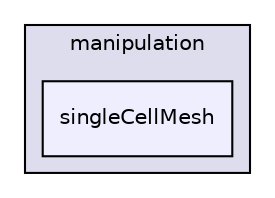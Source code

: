 digraph "applications/utilities/mesh/manipulation/singleCellMesh" {
  bgcolor=transparent;
  compound=true
  node [ fontsize="10", fontname="Helvetica"];
  edge [ labelfontsize="10", labelfontname="Helvetica"];
  subgraph clusterdir_15449a1ef4a09517cc5e2efa6b11565e {
    graph [ bgcolor="#ddddee", pencolor="black", label="manipulation" fontname="Helvetica", fontsize="10", URL="dir_15449a1ef4a09517cc5e2efa6b11565e.html"]
  dir_768097487657813924c709c16df0ac20 [shape=box, label="singleCellMesh", style="filled", fillcolor="#eeeeff", pencolor="black", URL="dir_768097487657813924c709c16df0ac20.html"];
  }
}
